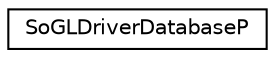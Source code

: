 digraph "Graphical Class Hierarchy"
{
 // LATEX_PDF_SIZE
  edge [fontname="Helvetica",fontsize="10",labelfontname="Helvetica",labelfontsize="10"];
  node [fontname="Helvetica",fontsize="10",shape=record];
  rankdir="LR";
  Node0 [label="SoGLDriverDatabaseP",height=0.2,width=0.4,color="black", fillcolor="white", style="filled",URL="$classSoGLDriverDatabaseP.html",tooltip=" "];
}
